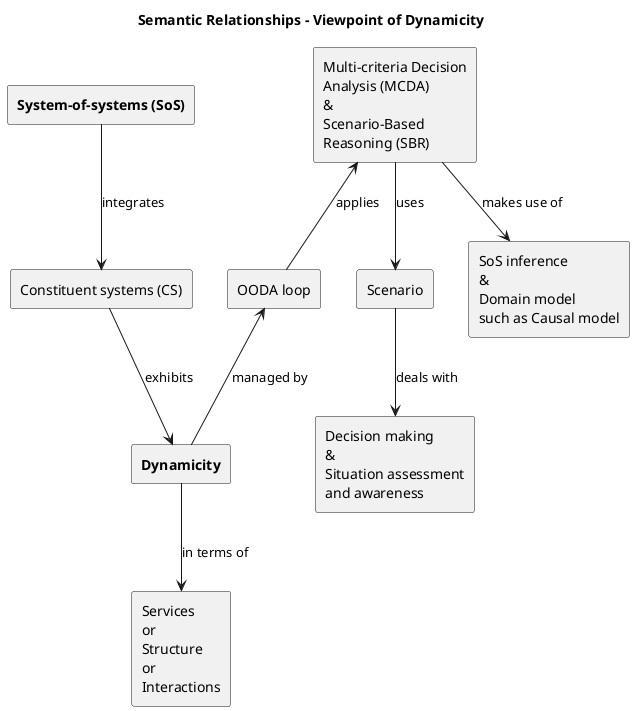 @startuml
	title Semantic Relationships - Viewpoint of Dynamicity
	
	' Core structural elements
	rectangle "<b>System-of-systems (SoS)</b>" as SoS
	rectangle "Constituent systems (CS)" as CS
	rectangle "<b>Dynamicity</b>" as Dynamicity
	rectangle "Services\nor\nStructure\nor\nInteractions" as SSI
	
	' Analytical reasoning flow
	rectangle "Multi-criteria Decision\nAnalysis (MCDA)\n&\nScenario-Based\nReasoning (SBR)" as MCDA_SBR
	rectangle "OODA loop" as OODA
	rectangle "Scenario" as Scenario
	rectangle "Decision making\n&\nSituation assessment\nand awareness" as Decision
	rectangle "SoS inference\n&\nDomain model\nsuch as Causal model" as Inference
	
	' Relationships
	SoS --> CS : integrates
	CS --> Dynamicity : exhibits
	Dynamicity --> SSI : in terms of
	
	MCDA_SBR <-- OODA : applies
	OODA <-- Dynamicity : managed by
	
	MCDA_SBR --> Inference : makes use of
	MCDA_SBR --> Scenario : uses
	Scenario --> Decision : deals with

@enduml
